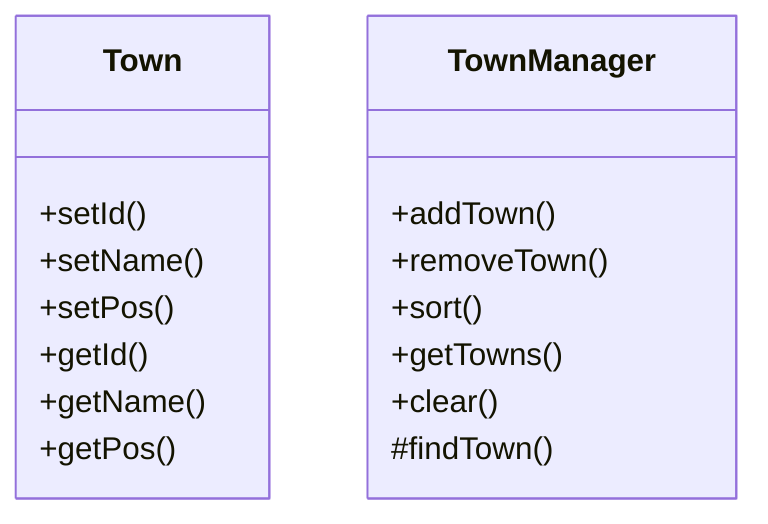 classDiagram
    class Town {
        +setId()
        +setName()
        +setPos()
        +getId()
        +getName()
        +getPos()
    }
    class TownManager {
        +addTown()
        +removeTown()
        +sort()
        +getTowns()
        +clear()
        #findTown()
    }
